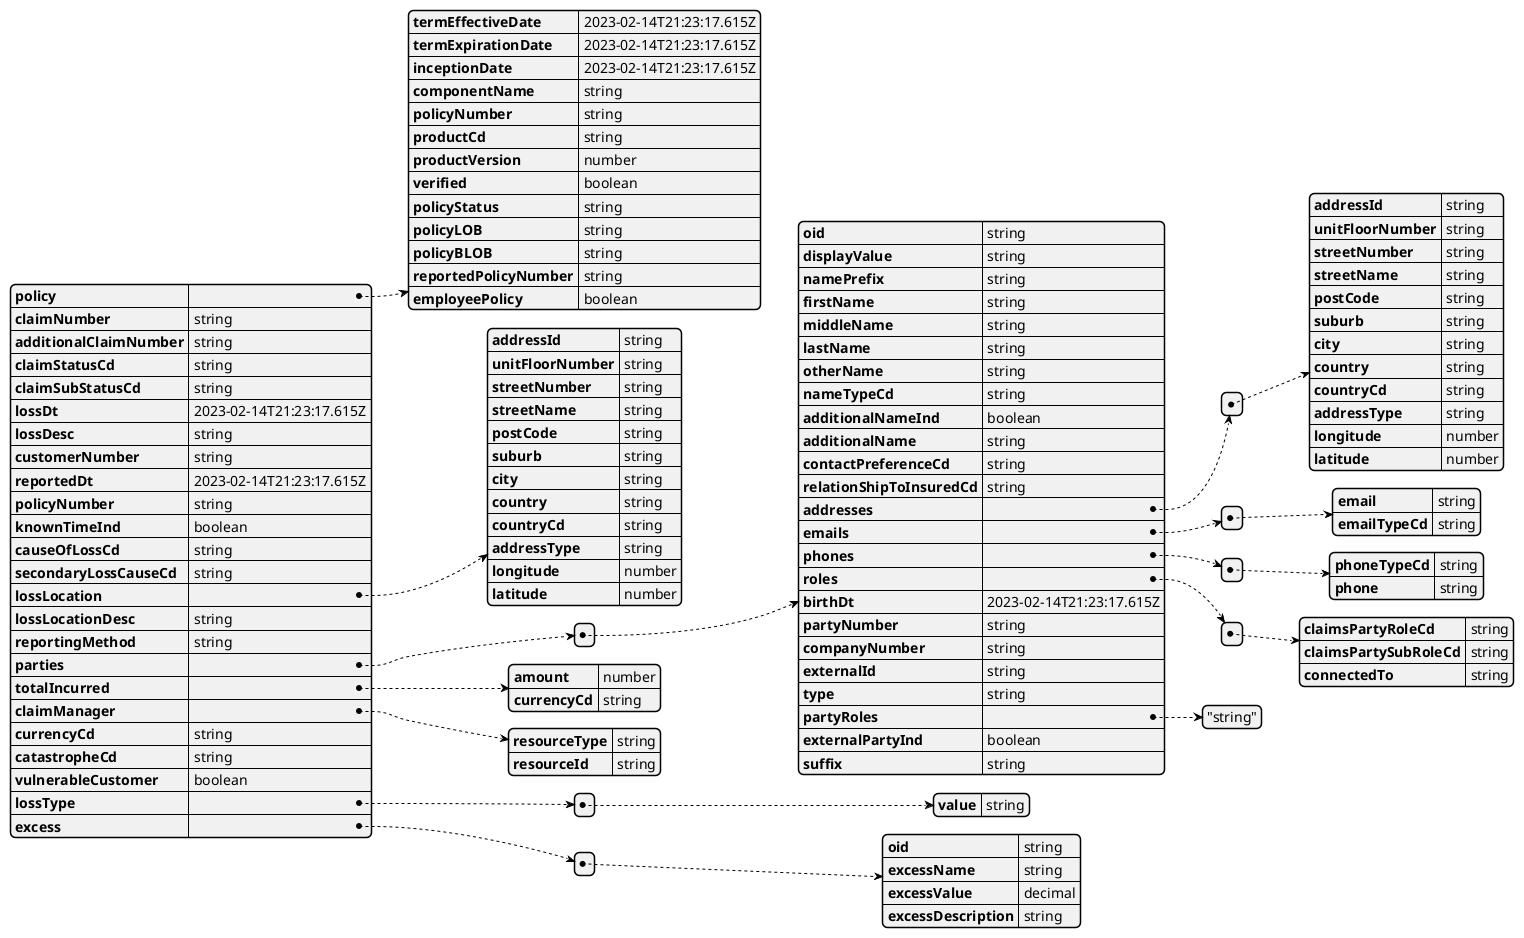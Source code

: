 @startyaml

policy:
  termEffectiveDate: "2023-02-14T21:23:17.615Z"
  termExpirationDate: "2023-02-14T21:23:17.615Z"
  inceptionDate: "2023-02-14T21:23:17.615Z"
  componentName: "string"
  policyNumber: "string"
  productCd: "string"
  productVersion: number
  verified: boolean
  policyStatus: "string"
  policyLOB: "string"
  policyBLOB: "string"
  reportedPolicyNumber: "string"
  employeePolicy: "boolean"
claimNumber: "string"
additionalClaimNumber: "string"
claimStatusCd: "string"
claimSubStatusCd: "string"
lossDt: "2023-02-14T21:23:17.615Z"
lossDesc: "string"
customerNumber: "string"
reportedDt: "2023-02-14T21:23:17.615Z"
policyNumber: "string"
knownTimeInd: boolean
causeOfLossCd: "string"
secondaryLossCauseCd: "string"
lossLocation:
  addressId: "string"
  unitFloorNumber: "string"
  streetNumber: "string"
  streetName: "string"
  postCode: "string"
  suburb: "string"
  city: "string"
  country: "string"
  countryCd: "string"
  addressType: "string"
  longitude: number
  latitude: number
lossLocationDesc: "string"
reportingMethod: "string"
parties:
  - oid: "string"
    displayValue: "string"
    namePrefix: "string"
    firstName: "string"
    middleName: "string"
    lastName: "string"
    otherName: "string"
    nameTypeCd: "string"
    additionalNameInd: boolean
    additionalName: "string"
    contactPreferenceCd: "string"
    relationShipToInsuredCd: "string"
    addresses:
      - addressId: "string"
        unitFloorNumber: "string"
        streetNumber: "string"
        streetName: "string"
        postCode: "string"
        suburb: "string"
        city: "string"
        country: "string"
        countryCd: "string"
        addressType: "string"
        longitude: number
        latitude: number
    emails:
      - email: "string"
        emailTypeCd: "string"
    phones:
      - phoneTypeCd: "string"
        phone: "string"
    roles:
      - claimsPartyRoleCd: "string"
        claimsPartySubRoleCd: "string"
        connectedTo: "string"
    birthDt: "2023-02-14T21:23:17.615Z"
    partyNumber: "string"
    companyNumber: "string"
    externalId: "string"
    type: "string"
    partyRoles:
      - "string"
    externalPartyInd: boolean
    suffix: "string"
totalIncurred:
  amount: number
  currencyCd: "string"
claimManager:
  resourceType: "string"
  resourceId: "string"
currencyCd: "string"
catastropheCd: "string"
vulnerableCustomer: "boolean"
lossType:
  - value: "string"
excess:
  - oid: "string"
    excessName: "string"
    excessValue: "decimal"
    excessDescription: "string"


@endyaml
